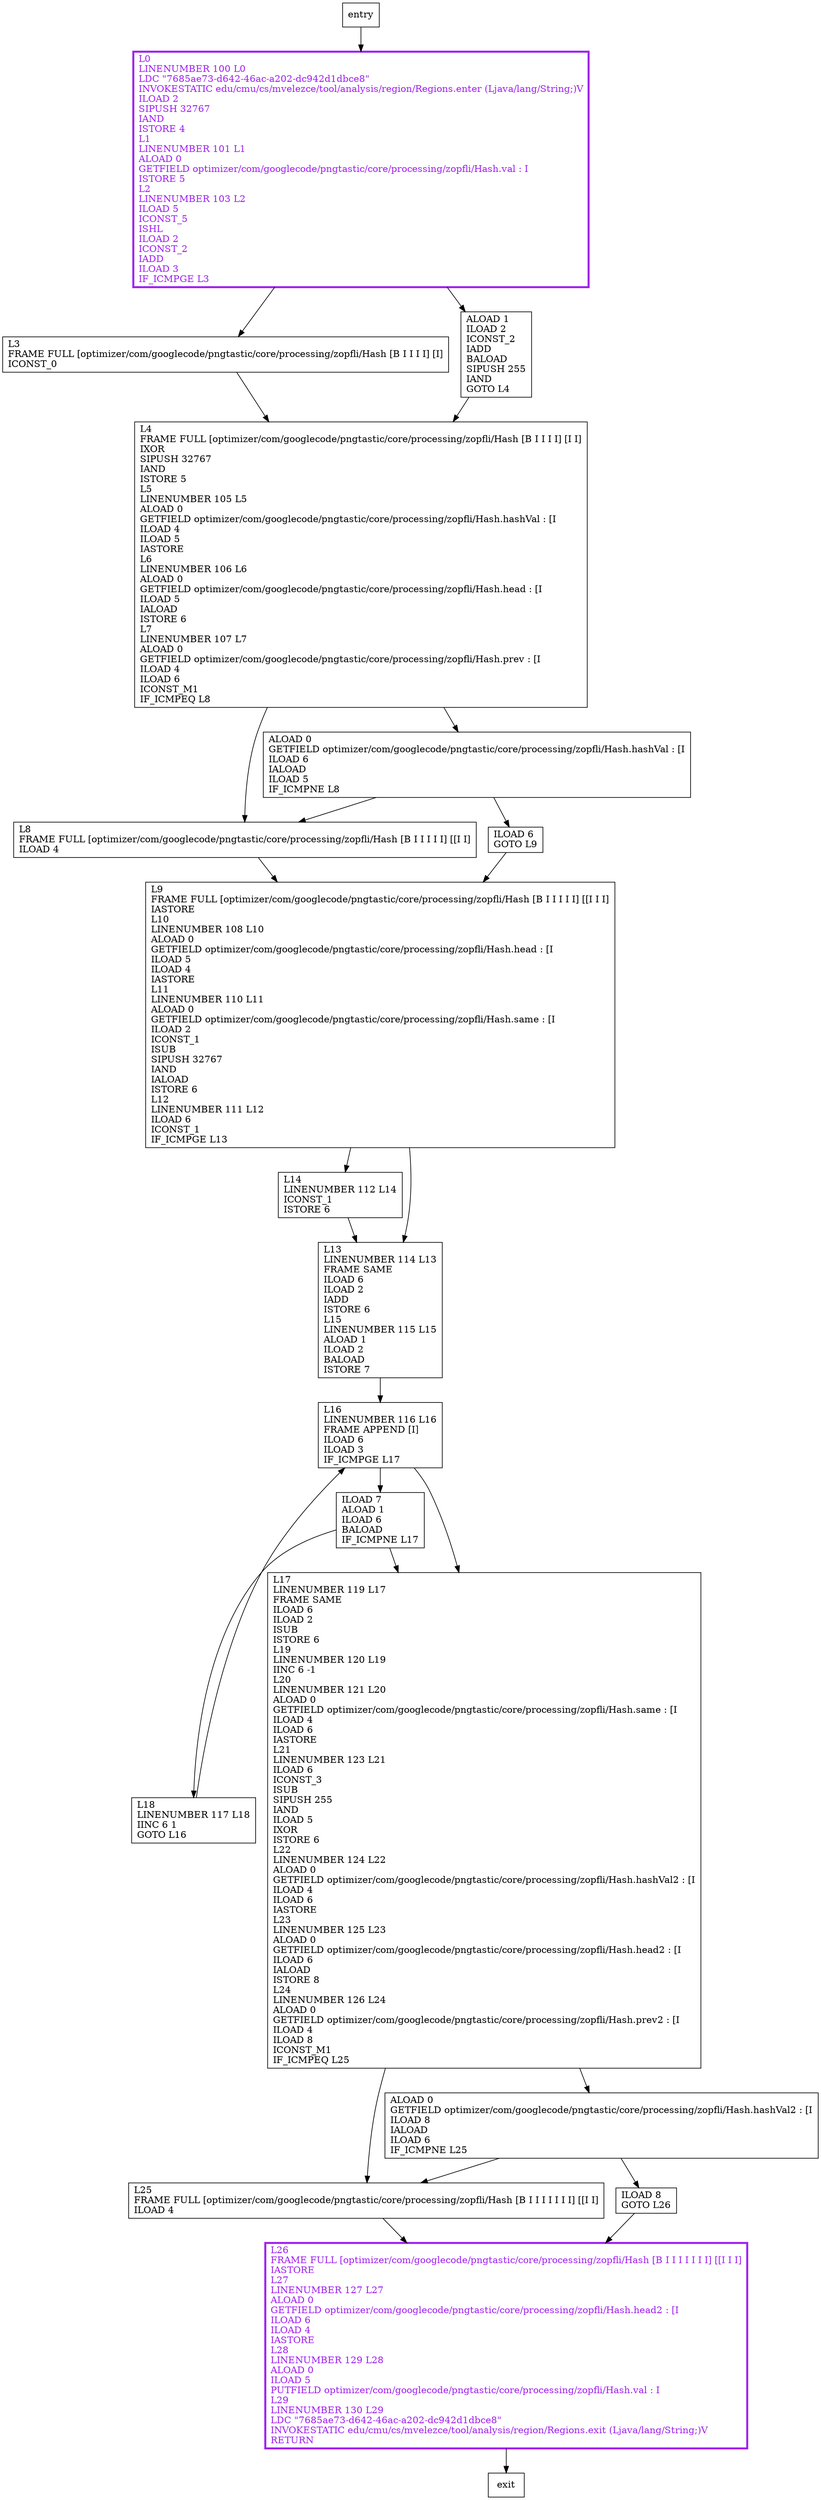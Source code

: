digraph updateHash {
node [shape=record];
1555151183 [label="L14\lLINENUMBER 112 L14\lICONST_1\lISTORE 6\l"];
269670517 [label="L17\lLINENUMBER 119 L17\lFRAME SAME\lILOAD 6\lILOAD 2\lISUB\lISTORE 6\lL19\lLINENUMBER 120 L19\lIINC 6 -1\lL20\lLINENUMBER 121 L20\lALOAD 0\lGETFIELD optimizer/com/googlecode/pngtastic/core/processing/zopfli/Hash.same : [I\lILOAD 4\lILOAD 6\lIASTORE\lL21\lLINENUMBER 123 L21\lILOAD 6\lICONST_3\lISUB\lSIPUSH 255\lIAND\lILOAD 5\lIXOR\lISTORE 6\lL22\lLINENUMBER 124 L22\lALOAD 0\lGETFIELD optimizer/com/googlecode/pngtastic/core/processing/zopfli/Hash.hashVal2 : [I\lILOAD 4\lILOAD 6\lIASTORE\lL23\lLINENUMBER 125 L23\lALOAD 0\lGETFIELD optimizer/com/googlecode/pngtastic/core/processing/zopfli/Hash.head2 : [I\lILOAD 6\lIALOAD\lISTORE 8\lL24\lLINENUMBER 126 L24\lALOAD 0\lGETFIELD optimizer/com/googlecode/pngtastic/core/processing/zopfli/Hash.prev2 : [I\lILOAD 4\lILOAD 8\lICONST_M1\lIF_ICMPEQ L25\l"];
1038249237 [label="L3\lFRAME FULL [optimizer/com/googlecode/pngtastic/core/processing/zopfli/Hash [B I I I I] [I]\lICONST_0\l"];
1860967889 [label="L4\lFRAME FULL [optimizer/com/googlecode/pngtastic/core/processing/zopfli/Hash [B I I I I] [I I]\lIXOR\lSIPUSH 32767\lIAND\lISTORE 5\lL5\lLINENUMBER 105 L5\lALOAD 0\lGETFIELD optimizer/com/googlecode/pngtastic/core/processing/zopfli/Hash.hashVal : [I\lILOAD 4\lILOAD 5\lIASTORE\lL6\lLINENUMBER 106 L6\lALOAD 0\lGETFIELD optimizer/com/googlecode/pngtastic/core/processing/zopfli/Hash.head : [I\lILOAD 5\lIALOAD\lISTORE 6\lL7\lLINENUMBER 107 L7\lALOAD 0\lGETFIELD optimizer/com/googlecode/pngtastic/core/processing/zopfli/Hash.prev : [I\lILOAD 4\lILOAD 6\lICONST_M1\lIF_ICMPEQ L8\l"];
1041561076 [label="ALOAD 1\lILOAD 2\lICONST_2\lIADD\lBALOAD\lSIPUSH 255\lIAND\lGOTO L4\l"];
457824372 [label="L25\lFRAME FULL [optimizer/com/googlecode/pngtastic/core/processing/zopfli/Hash [B I I I I I I I] [[I I]\lILOAD 4\l"];
1201716220 [label="ALOAD 0\lGETFIELD optimizer/com/googlecode/pngtastic/core/processing/zopfli/Hash.hashVal : [I\lILOAD 6\lIALOAD\lILOAD 5\lIF_ICMPNE L8\l"];
843509675 [label="L26\lFRAME FULL [optimizer/com/googlecode/pngtastic/core/processing/zopfli/Hash [B I I I I I I I] [[I I I]\lIASTORE\lL27\lLINENUMBER 127 L27\lALOAD 0\lGETFIELD optimizer/com/googlecode/pngtastic/core/processing/zopfli/Hash.head2 : [I\lILOAD 6\lILOAD 4\lIASTORE\lL28\lLINENUMBER 129 L28\lALOAD 0\lILOAD 5\lPUTFIELD optimizer/com/googlecode/pngtastic/core/processing/zopfli/Hash.val : I\lL29\lLINENUMBER 130 L29\lLDC \"7685ae73-d642-46ac-a202-dc942d1dbce8\"\lINVOKESTATIC edu/cmu/cs/mvelezce/tool/analysis/region/Regions.exit (Ljava/lang/String;)V\lRETURN\l"];
1770322204 [label="L8\lFRAME FULL [optimizer/com/googlecode/pngtastic/core/processing/zopfli/Hash [B I I I I I] [[I I]\lILOAD 4\l"];
504139305 [label="L13\lLINENUMBER 114 L13\lFRAME SAME\lILOAD 6\lILOAD 2\lIADD\lISTORE 6\lL15\lLINENUMBER 115 L15\lALOAD 1\lILOAD 2\lBALOAD\lISTORE 7\l"];
917726451 [label="ILOAD 7\lALOAD 1\lILOAD 6\lBALOAD\lIF_ICMPNE L17\l"];
1343144237 [label="L9\lFRAME FULL [optimizer/com/googlecode/pngtastic/core/processing/zopfli/Hash [B I I I I I] [[I I I]\lIASTORE\lL10\lLINENUMBER 108 L10\lALOAD 0\lGETFIELD optimizer/com/googlecode/pngtastic/core/processing/zopfli/Hash.head : [I\lILOAD 5\lILOAD 4\lIASTORE\lL11\lLINENUMBER 110 L11\lALOAD 0\lGETFIELD optimizer/com/googlecode/pngtastic/core/processing/zopfli/Hash.same : [I\lILOAD 2\lICONST_1\lISUB\lSIPUSH 32767\lIAND\lIALOAD\lISTORE 6\lL12\lLINENUMBER 111 L12\lILOAD 6\lICONST_1\lIF_ICMPGE L13\l"];
1558238879 [label="ILOAD 8\lGOTO L26\l"];
1591424662 [label="L0\lLINENUMBER 100 L0\lLDC \"7685ae73-d642-46ac-a202-dc942d1dbce8\"\lINVOKESTATIC edu/cmu/cs/mvelezce/tool/analysis/region/Regions.enter (Ljava/lang/String;)V\lILOAD 2\lSIPUSH 32767\lIAND\lISTORE 4\lL1\lLINENUMBER 101 L1\lALOAD 0\lGETFIELD optimizer/com/googlecode/pngtastic/core/processing/zopfli/Hash.val : I\lISTORE 5\lL2\lLINENUMBER 103 L2\lILOAD 5\lICONST_5\lISHL\lILOAD 2\lICONST_2\lIADD\lILOAD 3\lIF_ICMPGE L3\l"];
1278532042 [label="L18\lLINENUMBER 117 L18\lIINC 6 1\lGOTO L16\l"];
913355538 [label="ALOAD 0\lGETFIELD optimizer/com/googlecode/pngtastic/core/processing/zopfli/Hash.hashVal2 : [I\lILOAD 8\lIALOAD\lILOAD 6\lIF_ICMPNE L25\l"];
496925378 [label="L16\lLINENUMBER 116 L16\lFRAME APPEND [I]\lILOAD 6\lILOAD 3\lIF_ICMPGE L17\l"];
1577209257 [label="ILOAD 6\lGOTO L9\l"];
entry;
exit;
1555151183 -> 504139305;
269670517 -> 457824372;
269670517 -> 913355538;
1038249237 -> 1860967889;
1860967889 -> 1201716220;
1860967889 -> 1770322204;
1041561076 -> 1860967889;
457824372 -> 843509675;
1201716220 -> 1770322204;
1201716220 -> 1577209257;
843509675 -> exit;
1770322204 -> 1343144237;
entry -> 1591424662;
504139305 -> 496925378;
917726451 -> 269670517;
917726451 -> 1278532042;
1343144237 -> 1555151183;
1343144237 -> 504139305;
1558238879 -> 843509675;
1591424662 -> 1038249237;
1591424662 -> 1041561076;
1278532042 -> 496925378;
913355538 -> 457824372;
913355538 -> 1558238879;
496925378 -> 269670517;
496925378 -> 917726451;
1577209257 -> 1343144237;
1591424662[fontcolor="purple", penwidth=3, color="purple"];
843509675[fontcolor="purple", penwidth=3, color="purple"];
}

